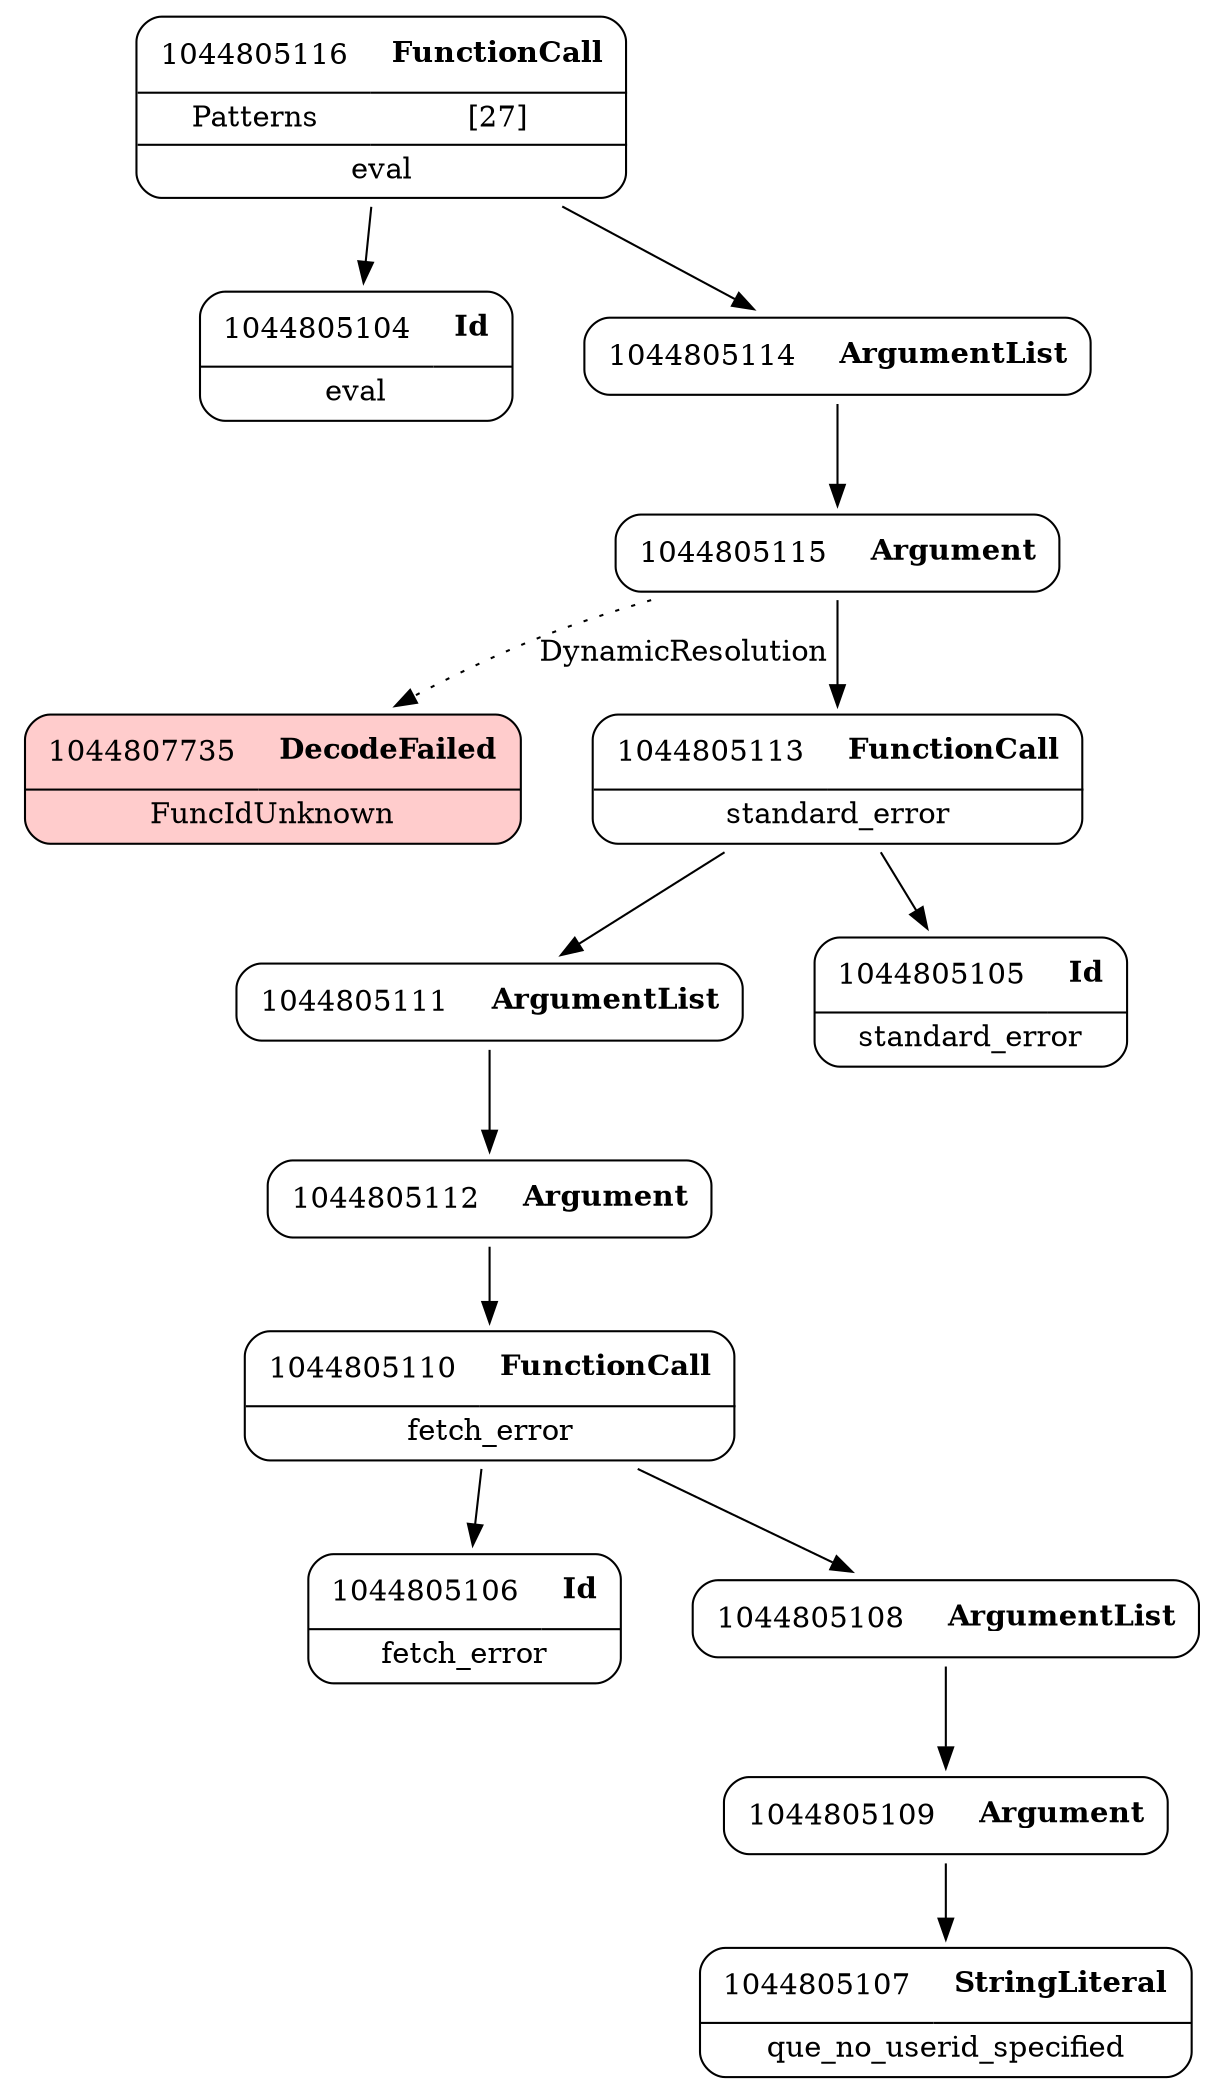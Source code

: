 digraph ast {
node [shape=none];
1044805110 [label=<<TABLE border='1' cellspacing='0' cellpadding='10' style='rounded' ><TR><TD border='0'>1044805110</TD><TD border='0'><B>FunctionCall</B></TD></TR><HR/><TR><TD border='0' cellpadding='5' colspan='2'>fetch_error</TD></TR></TABLE>>];
1044805110 -> 1044805106 [weight=2];
1044805110 -> 1044805108 [weight=2];
1044805111 [label=<<TABLE border='1' cellspacing='0' cellpadding='10' style='rounded' ><TR><TD border='0'>1044805111</TD><TD border='0'><B>ArgumentList</B></TD></TR></TABLE>>];
1044805111 -> 1044805112 [weight=2];
1044807735 [label=<<TABLE border='1' cellspacing='0' cellpadding='10' style='rounded' bgcolor='#FFCCCC' ><TR><TD border='0'>1044807735</TD><TD border='0'><B>DecodeFailed</B></TD></TR><HR/><TR><TD border='0' cellpadding='5' colspan='2'>FuncIdUnknown</TD></TR></TABLE>>];
1044805108 [label=<<TABLE border='1' cellspacing='0' cellpadding='10' style='rounded' ><TR><TD border='0'>1044805108</TD><TD border='0'><B>ArgumentList</B></TD></TR></TABLE>>];
1044805108 -> 1044805109 [weight=2];
1044805109 [label=<<TABLE border='1' cellspacing='0' cellpadding='10' style='rounded' ><TR><TD border='0'>1044805109</TD><TD border='0'><B>Argument</B></TD></TR></TABLE>>];
1044805109 -> 1044805107 [weight=2];
1044805106 [label=<<TABLE border='1' cellspacing='0' cellpadding='10' style='rounded' ><TR><TD border='0'>1044805106</TD><TD border='0'><B>Id</B></TD></TR><HR/><TR><TD border='0' cellpadding='5' colspan='2'>fetch_error</TD></TR></TABLE>>];
1044805107 [label=<<TABLE border='1' cellspacing='0' cellpadding='10' style='rounded' ><TR><TD border='0'>1044805107</TD><TD border='0'><B>StringLiteral</B></TD></TR><HR/><TR><TD border='0' cellpadding='5' colspan='2'>que_no_userid_specified</TD></TR></TABLE>>];
1044805104 [label=<<TABLE border='1' cellspacing='0' cellpadding='10' style='rounded' ><TR><TD border='0'>1044805104</TD><TD border='0'><B>Id</B></TD></TR><HR/><TR><TD border='0' cellpadding='5' colspan='2'>eval</TD></TR></TABLE>>];
1044805105 [label=<<TABLE border='1' cellspacing='0' cellpadding='10' style='rounded' ><TR><TD border='0'>1044805105</TD><TD border='0'><B>Id</B></TD></TR><HR/><TR><TD border='0' cellpadding='5' colspan='2'>standard_error</TD></TR></TABLE>>];
1044805116 [label=<<TABLE border='1' cellspacing='0' cellpadding='10' style='rounded' ><TR><TD border='0'>1044805116</TD><TD border='0'><B>FunctionCall</B></TD></TR><HR/><TR><TD border='0' cellpadding='5'>Patterns</TD><TD border='0' cellpadding='5'>[27]</TD></TR><HR/><TR><TD border='0' cellpadding='5' colspan='2'>eval</TD></TR></TABLE>>];
1044805116 -> 1044805104 [weight=2];
1044805116 -> 1044805114 [weight=2];
1044805114 [label=<<TABLE border='1' cellspacing='0' cellpadding='10' style='rounded' ><TR><TD border='0'>1044805114</TD><TD border='0'><B>ArgumentList</B></TD></TR></TABLE>>];
1044805114 -> 1044805115 [weight=2];
1044805115 [label=<<TABLE border='1' cellspacing='0' cellpadding='10' style='rounded' ><TR><TD border='0'>1044805115</TD><TD border='0'><B>Argument</B></TD></TR></TABLE>>];
1044805115 -> 1044805113 [weight=2];
1044805115 -> 1044807735 [style=dotted,label=DynamicResolution];
1044805112 [label=<<TABLE border='1' cellspacing='0' cellpadding='10' style='rounded' ><TR><TD border='0'>1044805112</TD><TD border='0'><B>Argument</B></TD></TR></TABLE>>];
1044805112 -> 1044805110 [weight=2];
1044805113 [label=<<TABLE border='1' cellspacing='0' cellpadding='10' style='rounded' ><TR><TD border='0'>1044805113</TD><TD border='0'><B>FunctionCall</B></TD></TR><HR/><TR><TD border='0' cellpadding='5' colspan='2'>standard_error</TD></TR></TABLE>>];
1044805113 -> 1044805105 [weight=2];
1044805113 -> 1044805111 [weight=2];
}
